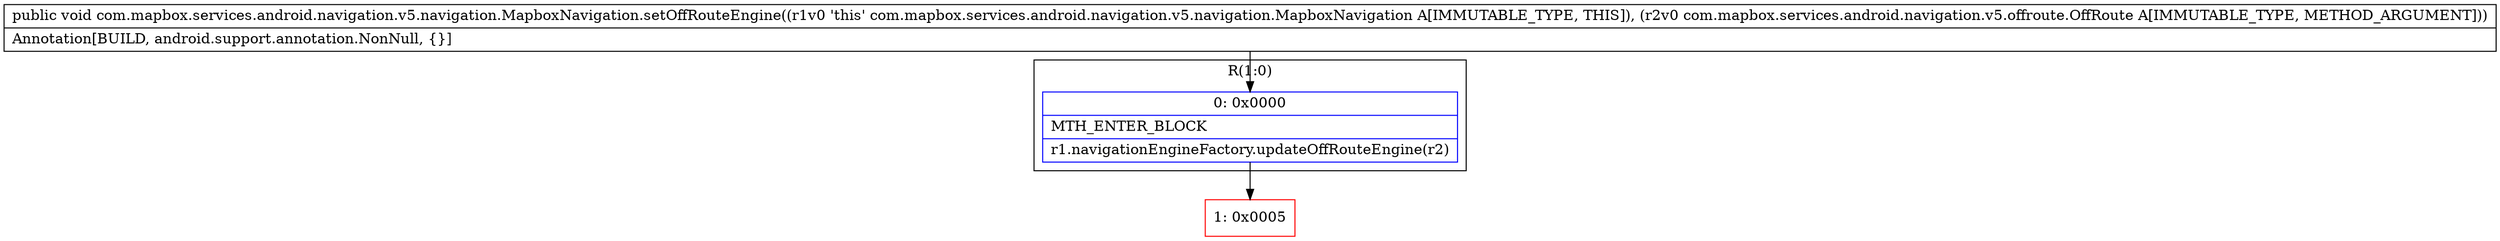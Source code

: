 digraph "CFG forcom.mapbox.services.android.navigation.v5.navigation.MapboxNavigation.setOffRouteEngine(Lcom\/mapbox\/services\/android\/navigation\/v5\/offroute\/OffRoute;)V" {
subgraph cluster_Region_1393292157 {
label = "R(1:0)";
node [shape=record,color=blue];
Node_0 [shape=record,label="{0\:\ 0x0000|MTH_ENTER_BLOCK\l|r1.navigationEngineFactory.updateOffRouteEngine(r2)\l}"];
}
Node_1 [shape=record,color=red,label="{1\:\ 0x0005}"];
MethodNode[shape=record,label="{public void com.mapbox.services.android.navigation.v5.navigation.MapboxNavigation.setOffRouteEngine((r1v0 'this' com.mapbox.services.android.navigation.v5.navigation.MapboxNavigation A[IMMUTABLE_TYPE, THIS]), (r2v0 com.mapbox.services.android.navigation.v5.offroute.OffRoute A[IMMUTABLE_TYPE, METHOD_ARGUMENT]))  | Annotation[BUILD, android.support.annotation.NonNull, \{\}]\l}"];
MethodNode -> Node_0;
Node_0 -> Node_1;
}

